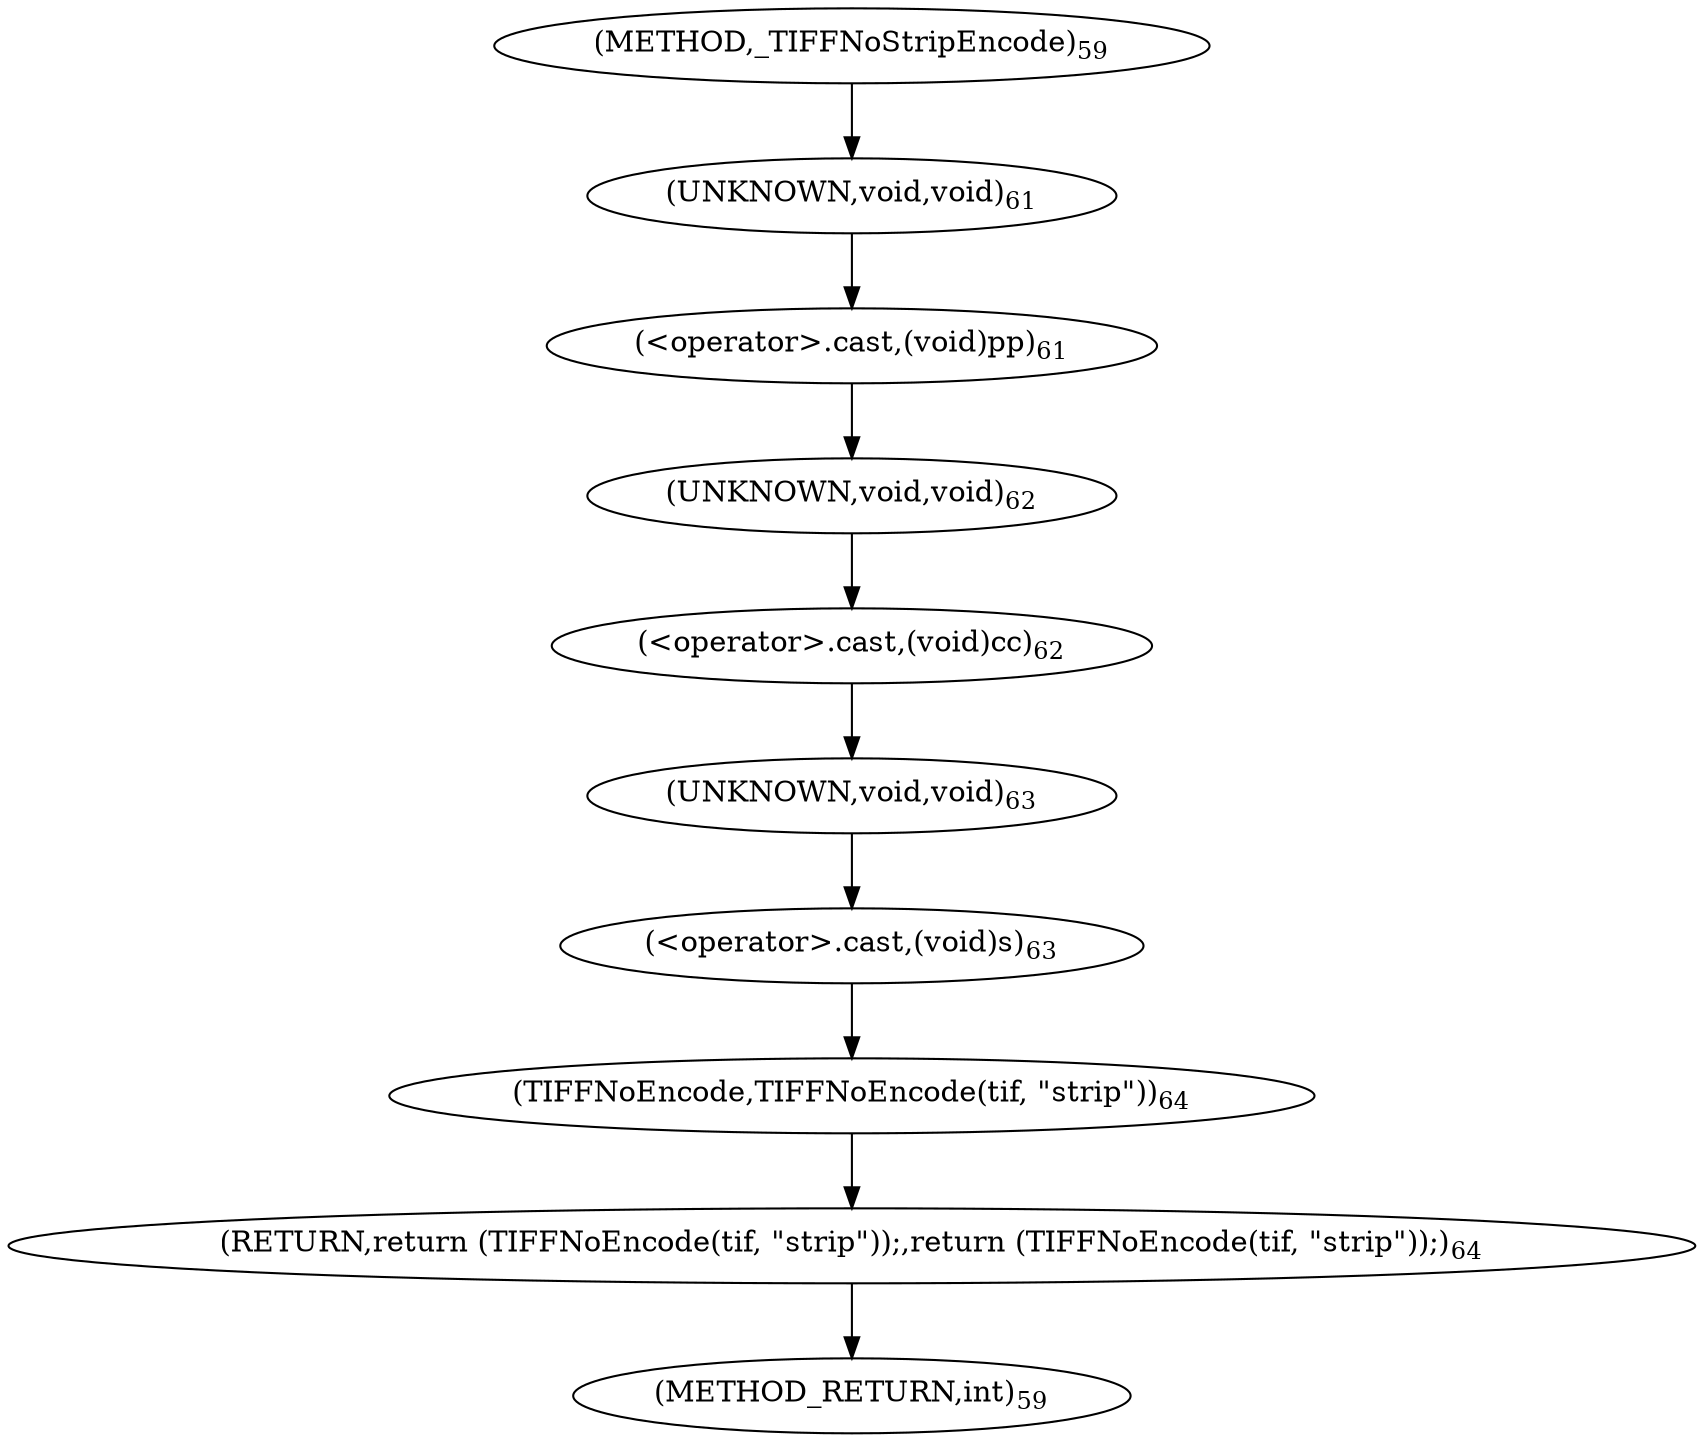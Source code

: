 digraph "_TIFFNoStripEncode" {  
"1765" [label = <(&lt;operator&gt;.cast,(void)pp)<SUB>61</SUB>> ]
"1768" [label = <(&lt;operator&gt;.cast,(void)cc)<SUB>62</SUB>> ]
"1771" [label = <(&lt;operator&gt;.cast,(void)s)<SUB>63</SUB>> ]
"1774" [label = <(RETURN,return (TIFFNoEncode(tif, &quot;strip&quot;));,return (TIFFNoEncode(tif, &quot;strip&quot;));)<SUB>64</SUB>> ]
"1766" [label = <(UNKNOWN,void,void)<SUB>61</SUB>> ]
"1769" [label = <(UNKNOWN,void,void)<SUB>62</SUB>> ]
"1772" [label = <(UNKNOWN,void,void)<SUB>63</SUB>> ]
"1775" [label = <(TIFFNoEncode,TIFFNoEncode(tif, &quot;strip&quot;))<SUB>64</SUB>> ]
"1759" [label = <(METHOD,_TIFFNoStripEncode)<SUB>59</SUB>> ]
"1778" [label = <(METHOD_RETURN,int)<SUB>59</SUB>> ]
  "1765" -> "1769" 
  "1768" -> "1772" 
  "1771" -> "1775" 
  "1774" -> "1778" 
  "1766" -> "1765" 
  "1769" -> "1768" 
  "1772" -> "1771" 
  "1775" -> "1774" 
  "1759" -> "1766" 
}
